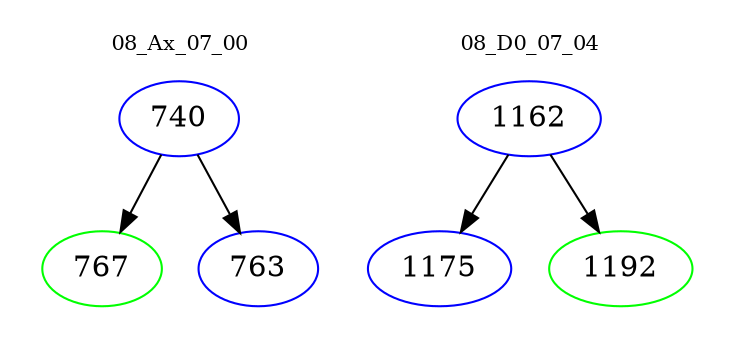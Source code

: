 digraph{
subgraph cluster_0 {
color = white
label = "08_Ax_07_00";
fontsize=10;
T0_740 [label="740", color="blue"]
T0_740 -> T0_767 [color="black"]
T0_767 [label="767", color="green"]
T0_740 -> T0_763 [color="black"]
T0_763 [label="763", color="blue"]
}
subgraph cluster_1 {
color = white
label = "08_D0_07_04";
fontsize=10;
T1_1162 [label="1162", color="blue"]
T1_1162 -> T1_1175 [color="black"]
T1_1175 [label="1175", color="blue"]
T1_1162 -> T1_1192 [color="black"]
T1_1192 [label="1192", color="green"]
}
}
